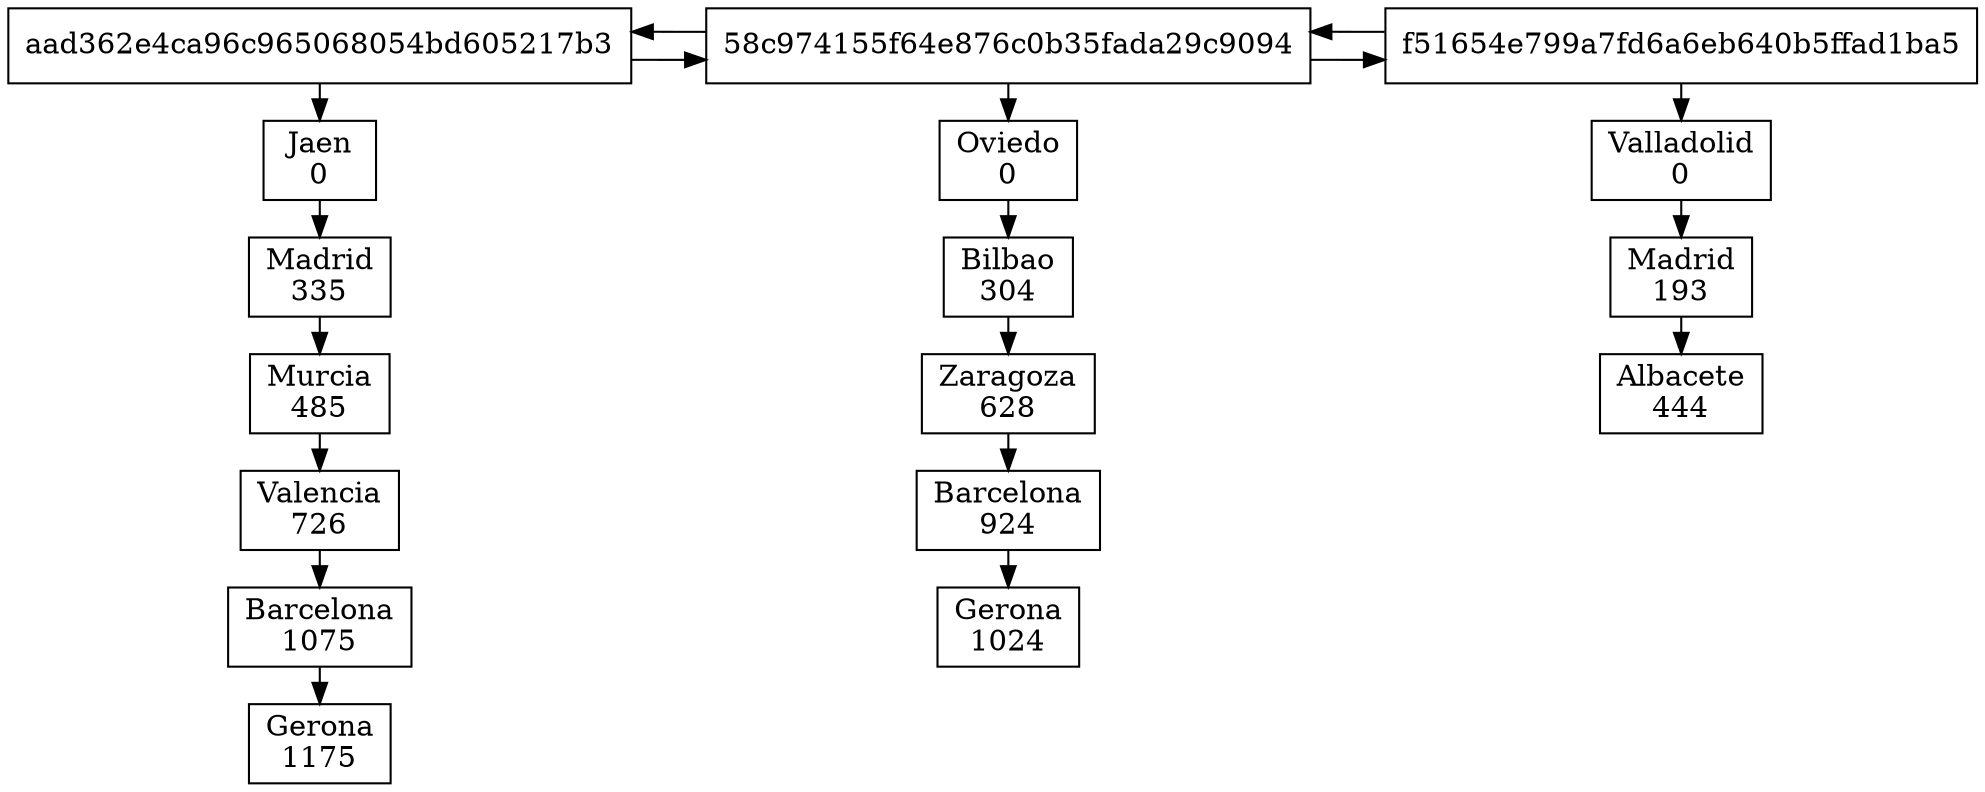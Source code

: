 digraph BlockChain{ 
node[shape=box]; 
rankdir = LR; 

"12992685"[label = "aad362e4ca96c965068054bd605217b3"] 
"19003610"[label = "58c974155f64e876c0b35fada29c9094"] 
"32193531"[label = "f51654e799a7fd6a6eb640b5ffad1ba5"] 
"12992685"->"19003610"; 
"19003610"->"12992685"; 
"19003610"->"32193531"; 
"32193531"->"19003610"; 

subgraph ruta_12992685{ 
rank=same 
;"Jaen_12992685"[label="Jaen&#92;n0"]; 
"Madrid_12992685"[label="Madrid&#92;n335"]; 
"Murcia_12992685"[label="Murcia&#92;n485"]; 
"Valencia_12992685"[label="Valencia&#92;n726"]; 
"Barcelona_12992685"[label="Barcelona&#92;n1075"]; 
"Gerona_12992685"[label="Gerona&#92;n1175"]; 

"Jaen_12992685"->"Madrid_12992685"; 
"Madrid_12992685"->"Murcia_12992685"; 
"Murcia_12992685"->"Valencia_12992685"; 
"Valencia_12992685"->"Barcelona_12992685"; 
"Barcelona_12992685"->"Gerona_12992685"; 
}
subgraph ruta_19003610{ 
rank=same 
;"Oviedo_19003610"[label="Oviedo&#92;n0"]; 
"Bilbao_19003610"[label="Bilbao&#92;n304"]; 
"Zaragoza_19003610"[label="Zaragoza&#92;n628"]; 
"Barcelona_19003610"[label="Barcelona&#92;n924"]; 
"Gerona_19003610"[label="Gerona&#92;n1024"]; 

"Oviedo_19003610"->"Bilbao_19003610"; 
"Bilbao_19003610"->"Zaragoza_19003610"; 
"Zaragoza_19003610"->"Barcelona_19003610"; 
"Barcelona_19003610"->"Gerona_19003610"; 
}
subgraph ruta_32193531{ 
rank=same 
;"Valladolid_32193531"[label="Valladolid&#92;n0"]; 
"Madrid_32193531"[label="Madrid&#92;n193"]; 
"Albacete_32193531"[label="Albacete&#92;n444"]; 

"Valladolid_32193531"->"Madrid_32193531"; 
"Madrid_32193531"->"Albacete_32193531"; 
}
{rank=same "12992685" "Jaen_12992685"} 
"12992685"->"Jaen_12992685"; 
{rank=same "19003610" "Oviedo_19003610"} 
"19003610"->"Oviedo_19003610"; 
{rank=same "32193531" "Valladolid_32193531"} 
"32193531"->"Valladolid_32193531"; 

}